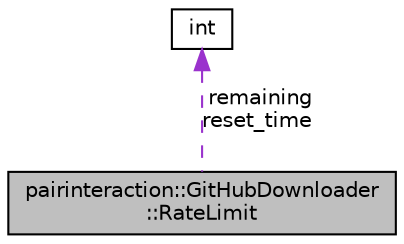 digraph "pairinteraction::GitHubDownloader::RateLimit"
{
 // INTERACTIVE_SVG=YES
 // LATEX_PDF_SIZE
  bgcolor="transparent";
  edge [fontname="Helvetica",fontsize="10",labelfontname="Helvetica",labelfontsize="10"];
  node [fontname="Helvetica",fontsize="10",shape=record];
  Node1 [label="pairinteraction::GitHubDownloader\l::RateLimit",height=0.2,width=0.4,color="black", fillcolor="grey75", style="filled", fontcolor="black",tooltip=" "];
  Node2 -> Node1 [dir="back",color="darkorchid3",fontsize="10",style="dashed",label=" remaining\nreset_time" ,fontname="Helvetica"];
  Node2 [label="int",height=0.2,width=0.4,color="black",tooltip=" "];
}
